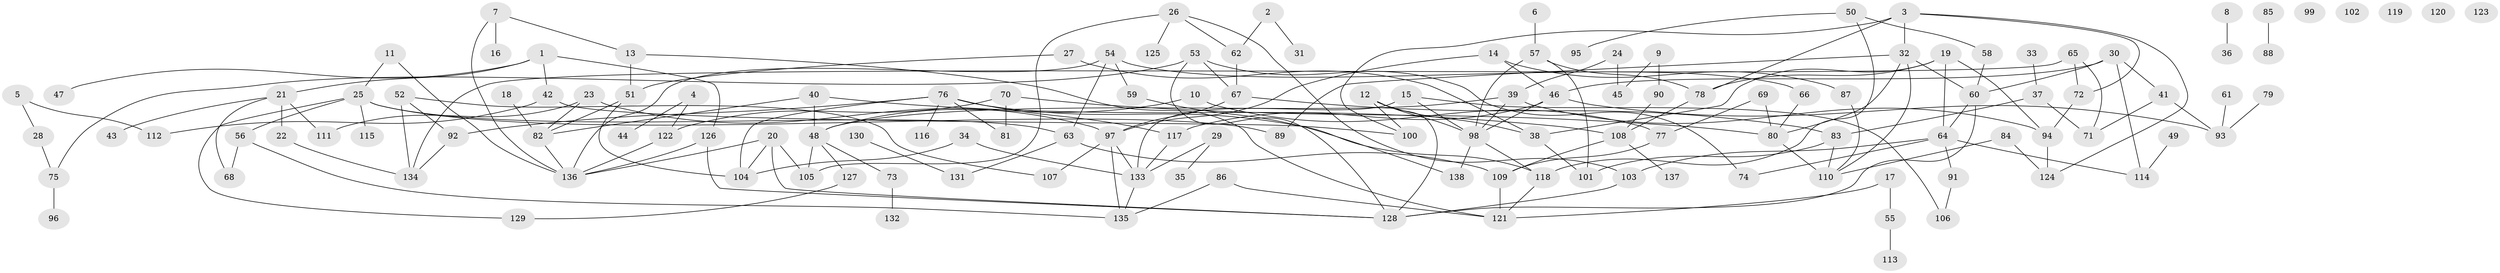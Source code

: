 // coarse degree distribution, {3: 0.19148936170212766, 1: 0.19148936170212766, 6: 0.11702127659574468, 2: 0.18085106382978725, 4: 0.1276595744680851, 7: 0.05319148936170213, 5: 0.06382978723404255, 9: 0.010638297872340425, 0: 0.06382978723404255}
// Generated by graph-tools (version 1.1) at 2025/41/03/06/25 10:41:21]
// undirected, 138 vertices, 192 edges
graph export_dot {
graph [start="1"]
  node [color=gray90,style=filled];
  1;
  2;
  3;
  4;
  5;
  6;
  7;
  8;
  9;
  10;
  11;
  12;
  13;
  14;
  15;
  16;
  17;
  18;
  19;
  20;
  21;
  22;
  23;
  24;
  25;
  26;
  27;
  28;
  29;
  30;
  31;
  32;
  33;
  34;
  35;
  36;
  37;
  38;
  39;
  40;
  41;
  42;
  43;
  44;
  45;
  46;
  47;
  48;
  49;
  50;
  51;
  52;
  53;
  54;
  55;
  56;
  57;
  58;
  59;
  60;
  61;
  62;
  63;
  64;
  65;
  66;
  67;
  68;
  69;
  70;
  71;
  72;
  73;
  74;
  75;
  76;
  77;
  78;
  79;
  80;
  81;
  82;
  83;
  84;
  85;
  86;
  87;
  88;
  89;
  90;
  91;
  92;
  93;
  94;
  95;
  96;
  97;
  98;
  99;
  100;
  101;
  102;
  103;
  104;
  105;
  106;
  107;
  108;
  109;
  110;
  111;
  112;
  113;
  114;
  115;
  116;
  117;
  118;
  119;
  120;
  121;
  122;
  123;
  124;
  125;
  126;
  127;
  128;
  129;
  130;
  131;
  132;
  133;
  134;
  135;
  136;
  137;
  138;
  1 -- 21;
  1 -- 42;
  1 -- 47;
  1 -- 126;
  2 -- 31;
  2 -- 62;
  3 -- 32;
  3 -- 72;
  3 -- 78;
  3 -- 100;
  3 -- 124;
  4 -- 44;
  4 -- 122;
  5 -- 28;
  5 -- 112;
  6 -- 57;
  7 -- 13;
  7 -- 16;
  7 -- 136;
  8 -- 36;
  9 -- 45;
  9 -- 90;
  10 -- 48;
  10 -- 77;
  11 -- 25;
  11 -- 136;
  12 -- 38;
  12 -- 98;
  12 -- 100;
  12 -- 128;
  13 -- 51;
  13 -- 121;
  14 -- 46;
  14 -- 87;
  14 -- 97;
  15 -- 98;
  15 -- 106;
  15 -- 133;
  17 -- 55;
  17 -- 121;
  18 -- 82;
  19 -- 38;
  19 -- 64;
  19 -- 78;
  19 -- 94;
  20 -- 104;
  20 -- 105;
  20 -- 128;
  20 -- 136;
  21 -- 22;
  21 -- 43;
  21 -- 68;
  21 -- 111;
  22 -- 134;
  23 -- 82;
  23 -- 97;
  23 -- 111;
  24 -- 39;
  24 -- 45;
  25 -- 56;
  25 -- 63;
  25 -- 89;
  25 -- 115;
  25 -- 129;
  26 -- 62;
  26 -- 103;
  26 -- 105;
  26 -- 125;
  27 -- 38;
  27 -- 51;
  28 -- 75;
  29 -- 35;
  29 -- 133;
  30 -- 41;
  30 -- 46;
  30 -- 60;
  30 -- 114;
  32 -- 60;
  32 -- 80;
  32 -- 89;
  32 -- 110;
  33 -- 37;
  34 -- 104;
  34 -- 133;
  37 -- 71;
  37 -- 83;
  38 -- 101;
  39 -- 48;
  39 -- 94;
  39 -- 98;
  40 -- 48;
  40 -- 82;
  40 -- 108;
  41 -- 71;
  41 -- 93;
  42 -- 100;
  42 -- 112;
  46 -- 93;
  46 -- 98;
  46 -- 117;
  48 -- 73;
  48 -- 105;
  48 -- 127;
  49 -- 114;
  50 -- 58;
  50 -- 95;
  50 -- 118;
  51 -- 82;
  51 -- 104;
  52 -- 92;
  52 -- 107;
  52 -- 134;
  53 -- 67;
  53 -- 74;
  53 -- 75;
  53 -- 128;
  54 -- 59;
  54 -- 63;
  54 -- 66;
  54 -- 136;
  55 -- 113;
  56 -- 68;
  56 -- 135;
  57 -- 78;
  57 -- 98;
  57 -- 101;
  58 -- 60;
  59 -- 138;
  60 -- 64;
  60 -- 128;
  61 -- 93;
  62 -- 67;
  63 -- 109;
  63 -- 131;
  64 -- 74;
  64 -- 91;
  64 -- 103;
  64 -- 114;
  65 -- 71;
  65 -- 72;
  65 -- 134;
  66 -- 80;
  67 -- 83;
  67 -- 97;
  69 -- 77;
  69 -- 80;
  70 -- 80;
  70 -- 81;
  70 -- 122;
  72 -- 94;
  73 -- 132;
  75 -- 96;
  76 -- 81;
  76 -- 92;
  76 -- 104;
  76 -- 116;
  76 -- 117;
  76 -- 118;
  77 -- 109;
  78 -- 108;
  79 -- 93;
  80 -- 110;
  82 -- 136;
  83 -- 101;
  83 -- 110;
  84 -- 110;
  84 -- 124;
  85 -- 88;
  86 -- 121;
  86 -- 135;
  87 -- 110;
  90 -- 108;
  91 -- 106;
  92 -- 134;
  94 -- 124;
  97 -- 107;
  97 -- 133;
  97 -- 135;
  98 -- 118;
  98 -- 138;
  103 -- 128;
  108 -- 109;
  108 -- 137;
  109 -- 121;
  117 -- 133;
  118 -- 121;
  122 -- 136;
  126 -- 128;
  126 -- 136;
  127 -- 129;
  130 -- 131;
  133 -- 135;
}
